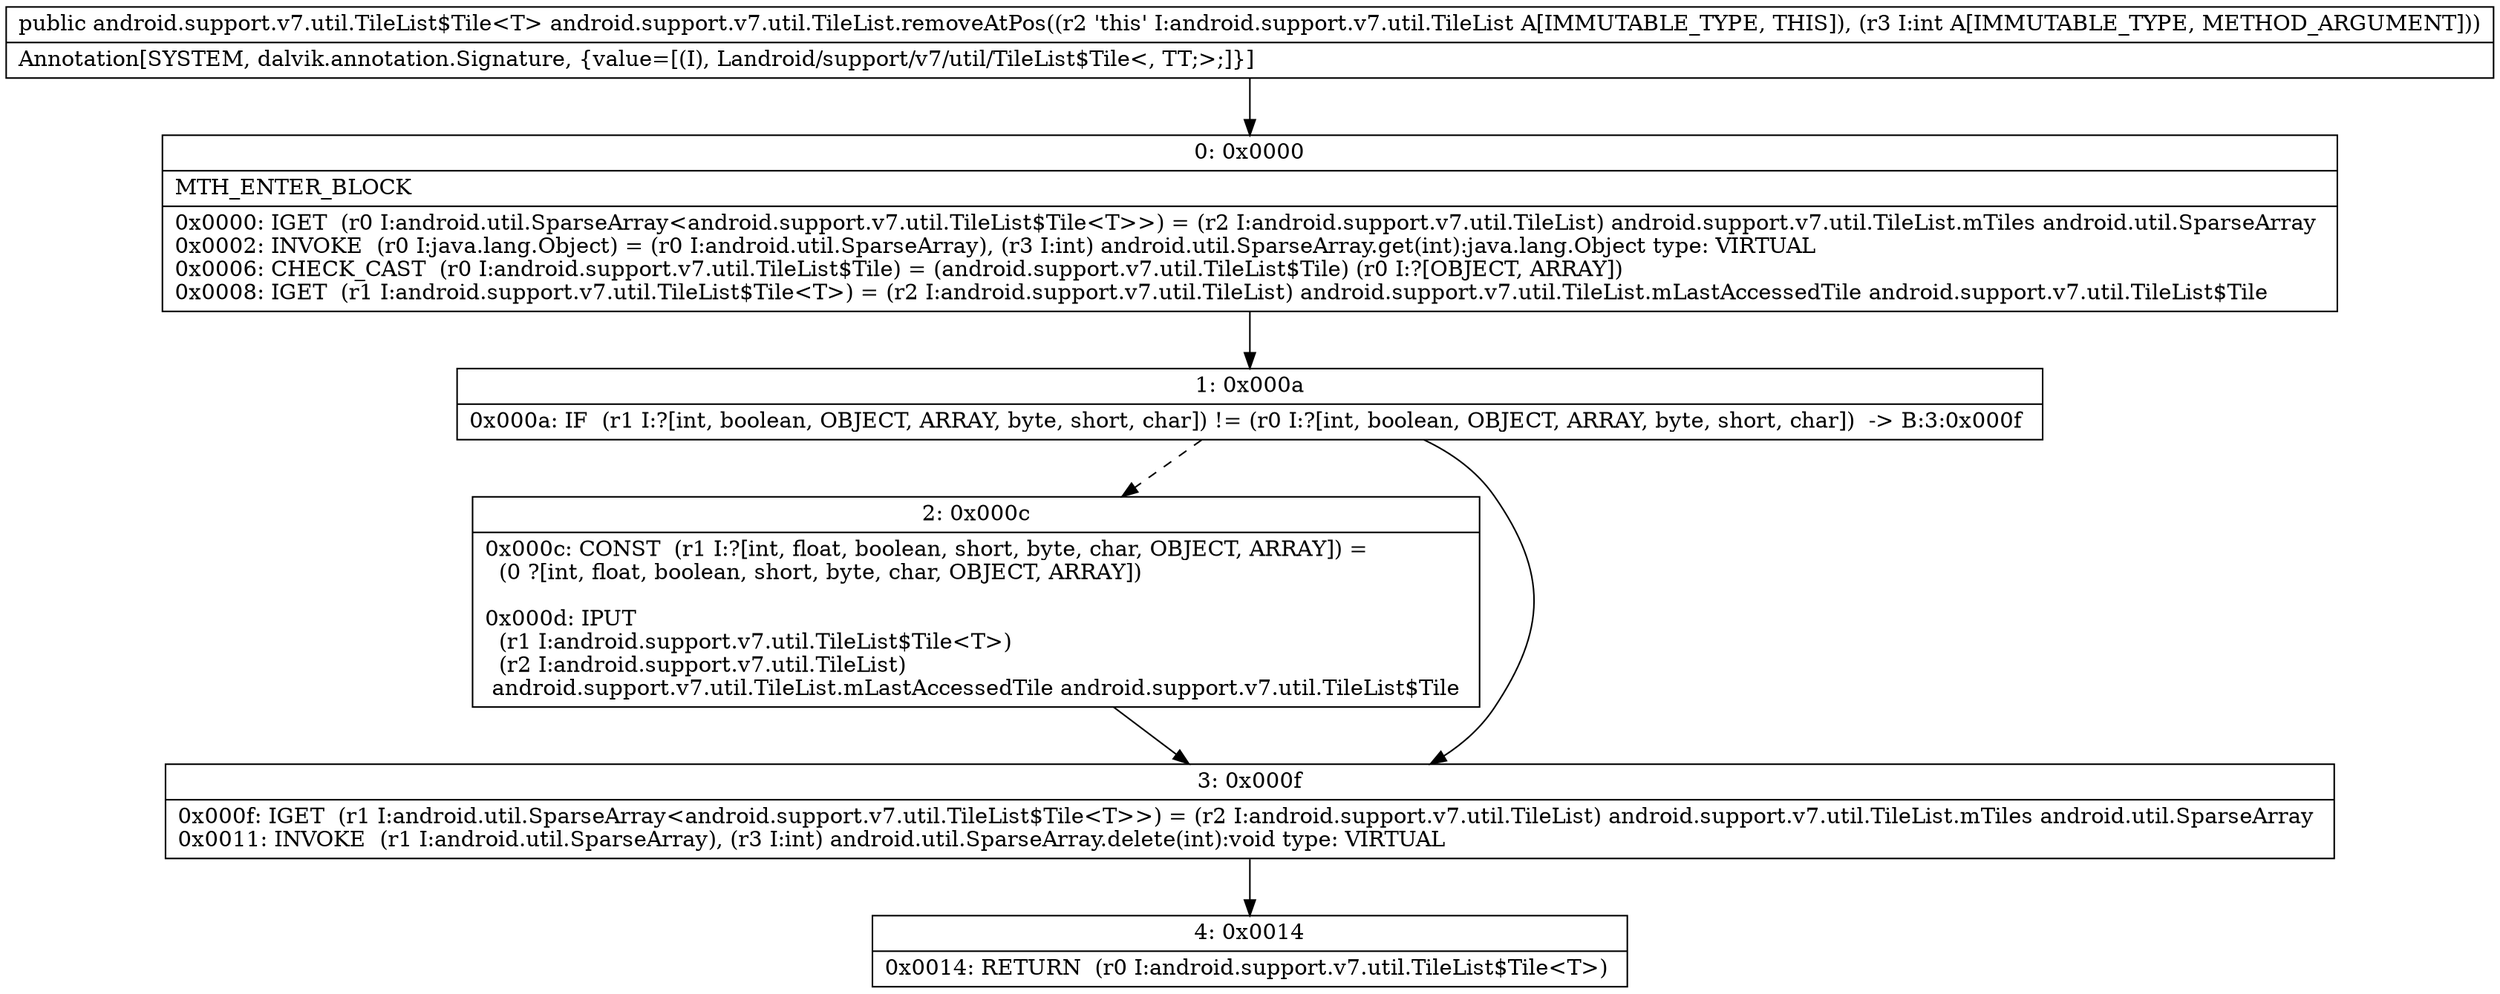 digraph "CFG forandroid.support.v7.util.TileList.removeAtPos(I)Landroid\/support\/v7\/util\/TileList$Tile;" {
Node_0 [shape=record,label="{0\:\ 0x0000|MTH_ENTER_BLOCK\l|0x0000: IGET  (r0 I:android.util.SparseArray\<android.support.v7.util.TileList$Tile\<T\>\>) = (r2 I:android.support.v7.util.TileList) android.support.v7.util.TileList.mTiles android.util.SparseArray \l0x0002: INVOKE  (r0 I:java.lang.Object) = (r0 I:android.util.SparseArray), (r3 I:int) android.util.SparseArray.get(int):java.lang.Object type: VIRTUAL \l0x0006: CHECK_CAST  (r0 I:android.support.v7.util.TileList$Tile) = (android.support.v7.util.TileList$Tile) (r0 I:?[OBJECT, ARRAY]) \l0x0008: IGET  (r1 I:android.support.v7.util.TileList$Tile\<T\>) = (r2 I:android.support.v7.util.TileList) android.support.v7.util.TileList.mLastAccessedTile android.support.v7.util.TileList$Tile \l}"];
Node_1 [shape=record,label="{1\:\ 0x000a|0x000a: IF  (r1 I:?[int, boolean, OBJECT, ARRAY, byte, short, char]) != (r0 I:?[int, boolean, OBJECT, ARRAY, byte, short, char])  \-\> B:3:0x000f \l}"];
Node_2 [shape=record,label="{2\:\ 0x000c|0x000c: CONST  (r1 I:?[int, float, boolean, short, byte, char, OBJECT, ARRAY]) = \l  (0 ?[int, float, boolean, short, byte, char, OBJECT, ARRAY])\l \l0x000d: IPUT  \l  (r1 I:android.support.v7.util.TileList$Tile\<T\>)\l  (r2 I:android.support.v7.util.TileList)\l android.support.v7.util.TileList.mLastAccessedTile android.support.v7.util.TileList$Tile \l}"];
Node_3 [shape=record,label="{3\:\ 0x000f|0x000f: IGET  (r1 I:android.util.SparseArray\<android.support.v7.util.TileList$Tile\<T\>\>) = (r2 I:android.support.v7.util.TileList) android.support.v7.util.TileList.mTiles android.util.SparseArray \l0x0011: INVOKE  (r1 I:android.util.SparseArray), (r3 I:int) android.util.SparseArray.delete(int):void type: VIRTUAL \l}"];
Node_4 [shape=record,label="{4\:\ 0x0014|0x0014: RETURN  (r0 I:android.support.v7.util.TileList$Tile\<T\>) \l}"];
MethodNode[shape=record,label="{public android.support.v7.util.TileList$Tile\<T\> android.support.v7.util.TileList.removeAtPos((r2 'this' I:android.support.v7.util.TileList A[IMMUTABLE_TYPE, THIS]), (r3 I:int A[IMMUTABLE_TYPE, METHOD_ARGUMENT]))  | Annotation[SYSTEM, dalvik.annotation.Signature, \{value=[(I), Landroid\/support\/v7\/util\/TileList$Tile\<, TT;\>;]\}]\l}"];
MethodNode -> Node_0;
Node_0 -> Node_1;
Node_1 -> Node_2[style=dashed];
Node_1 -> Node_3;
Node_2 -> Node_3;
Node_3 -> Node_4;
}

